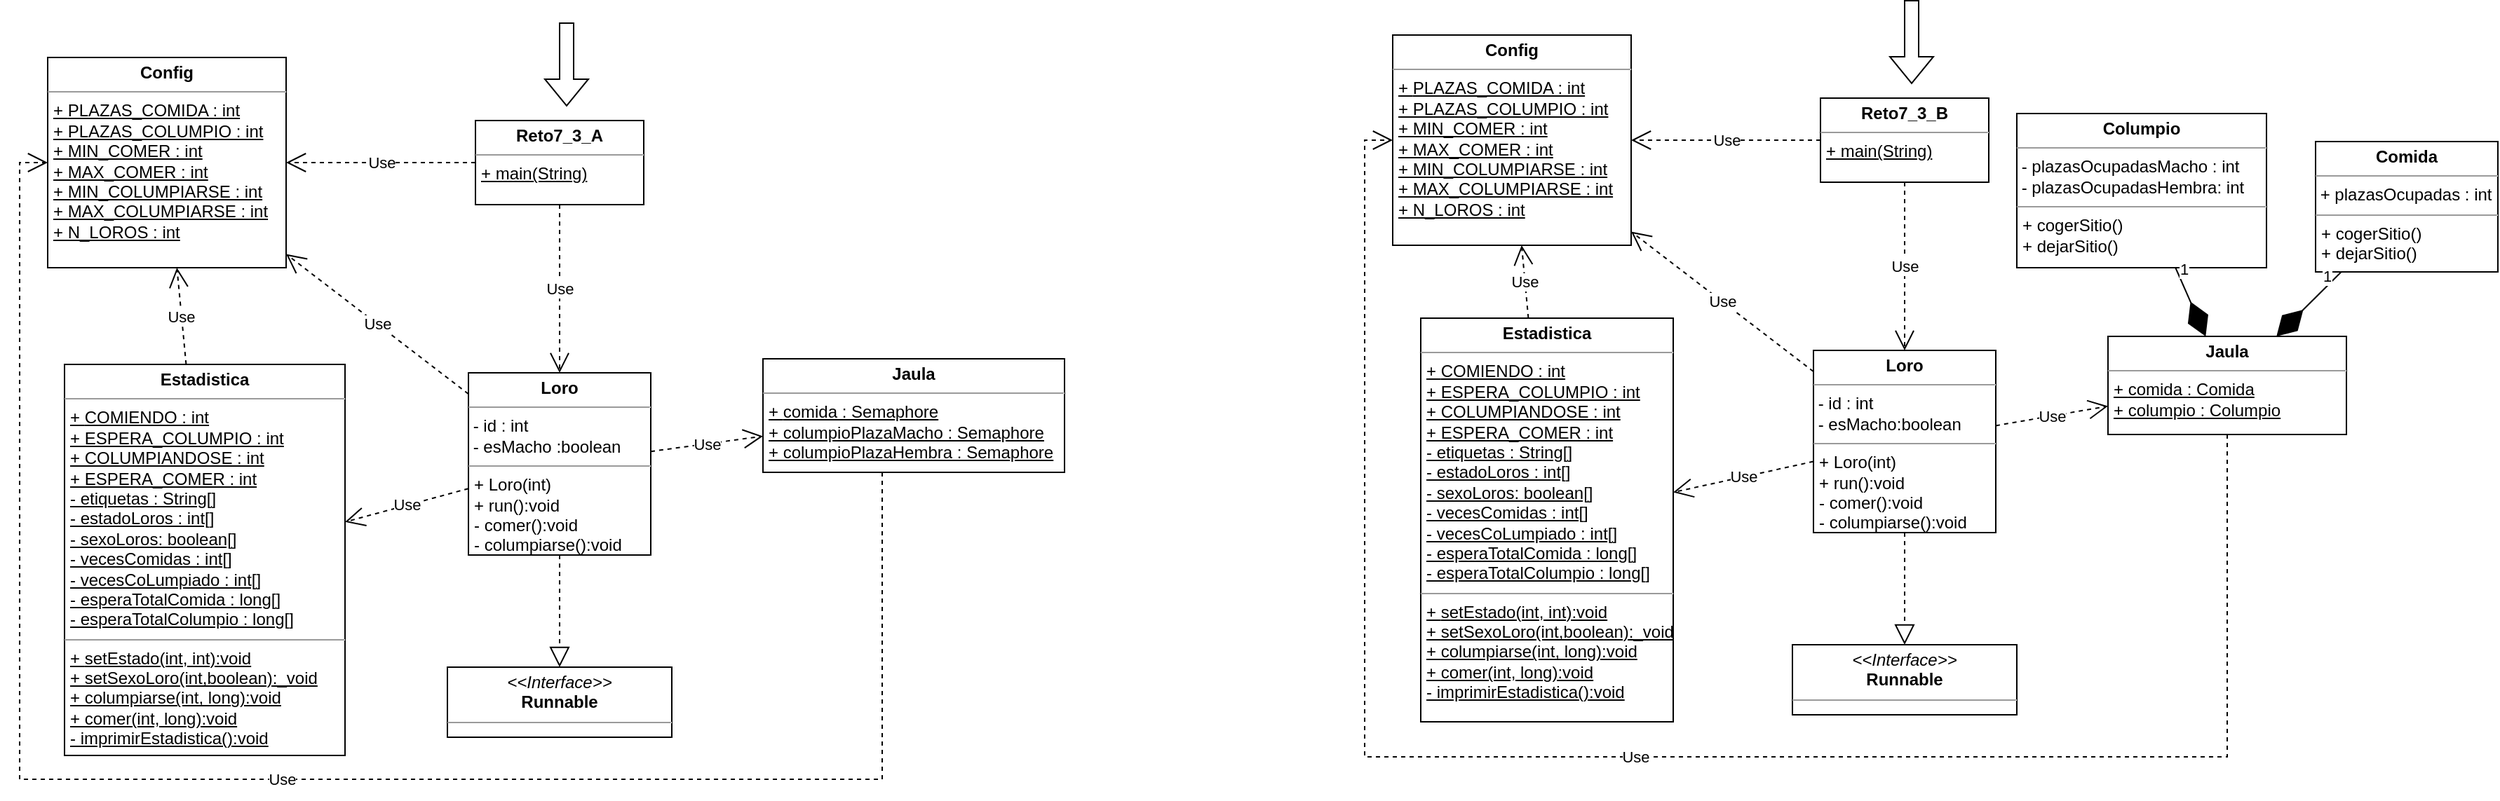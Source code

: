 <mxfile version="20.6.2" type="device"><diagram id="2ZSQ1blY6NNRDkUha-dZ" name="Página-1"><mxGraphModel dx="970" dy="570" grid="0" gridSize="10" guides="1" tooltips="1" connect="1" arrows="1" fold="1" page="1" pageScale="1" pageWidth="2000" pageHeight="1000" math="0" shadow="0"><root><mxCell id="0"/><mxCell id="1" parent="0"/><mxCell id="gJ6i8P8w3_PIvfI3VUCS-1" value="&lt;p style=&quot;margin:0px;margin-top:4px;text-align:center;&quot;&gt;&lt;b&gt;Config&lt;/b&gt;&lt;/p&gt;&lt;hr size=&quot;1&quot;&gt;&lt;p style=&quot;margin:0px;margin-left:4px;&quot;&gt;&lt;u&gt;+ &lt;span style=&quot;background-color: initial;&quot;&gt;PLAZAS_COMIDA : int&lt;/span&gt;&lt;/u&gt;&lt;/p&gt;&lt;p style=&quot;margin:0px;margin-left:4px;&quot;&gt;&lt;u&gt;+ PLAZAS_COLUMPIO : int&lt;/u&gt;&lt;/p&gt;&lt;p style=&quot;margin:0px;margin-left:4px;&quot;&gt;&lt;u&gt;+ MIN_COMER : int&lt;/u&gt;&lt;/p&gt;&lt;p style=&quot;margin:0px;margin-left:4px;&quot;&gt;&lt;u&gt;+ MAX_COMER : int&lt;/u&gt;&lt;/p&gt;&lt;p style=&quot;margin:0px;margin-left:4px;&quot;&gt;&lt;u&gt;+ MIN_COLUMPIARSE : int&lt;/u&gt;&lt;/p&gt;&lt;p style=&quot;margin:0px;margin-left:4px;&quot;&gt;&lt;u&gt;+ MAX_COLUMPIARSE : int&lt;/u&gt;&lt;/p&gt;&lt;p style=&quot;margin:0px;margin-left:4px;&quot;&gt;&lt;u&gt;+ N_LOROS : int&lt;/u&gt;&lt;/p&gt;" style="verticalAlign=top;align=left;overflow=fill;fontSize=12;fontFamily=Helvetica;html=1;" parent="1" vertex="1"><mxGeometry x="121" y="179" width="170" height="150" as="geometry"/></mxCell><mxCell id="gJ6i8P8w3_PIvfI3VUCS-2" value="&lt;p style=&quot;margin:0px;margin-top:4px;text-align:center;&quot;&gt;&lt;b&gt;Estadistica&lt;/b&gt;&lt;/p&gt;&lt;hr size=&quot;1&quot;&gt;&lt;p style=&quot;margin:0px;margin-left:4px;&quot;&gt;&lt;u&gt;+&amp;nbsp;&lt;span style=&quot;background-color: initial;&quot;&gt;COMIENDO : int&lt;/span&gt;&lt;/u&gt;&lt;/p&gt;&lt;p style=&quot;margin:0px;margin-left:4px;&quot;&gt;&lt;u&gt;+ ESPERA_COLUMPIO : int&lt;/u&gt;&lt;/p&gt;&lt;p style=&quot;margin:0px;margin-left:4px;&quot;&gt;&lt;u&gt;+ COLUMPIANDOSE : int&lt;/u&gt;&lt;/p&gt;&lt;p style=&quot;margin:0px;margin-left:4px;&quot;&gt;&lt;u&gt;+ ESPERA_COMER : int&lt;/u&gt;&lt;/p&gt;&lt;p style=&quot;margin:0px;margin-left:4px;&quot;&gt;&lt;u&gt;- etiquetas : String[]&lt;/u&gt;&lt;/p&gt;&lt;p style=&quot;margin:0px;margin-left:4px;&quot;&gt;&lt;u&gt;- estadoLoros : int[]&lt;/u&gt;&lt;/p&gt;&lt;p style=&quot;margin:0px;margin-left:4px;&quot;&gt;&lt;u&gt;- sexoLoros: boolean[]&lt;/u&gt;&lt;/p&gt;&lt;p style=&quot;margin:0px;margin-left:4px;&quot;&gt;&lt;u&gt;- vecesComidas : int[]&lt;/u&gt;&lt;/p&gt;&lt;p style=&quot;margin:0px;margin-left:4px;&quot;&gt;&lt;u&gt;- vecesCoLumpiado : int[]&lt;/u&gt;&lt;/p&gt;&lt;p style=&quot;margin:0px;margin-left:4px;&quot;&gt;&lt;u&gt;- esperaTotalComida : long[]&lt;/u&gt;&lt;/p&gt;&lt;p style=&quot;margin:0px;margin-left:4px;&quot;&gt;&lt;u&gt;- esperaTotalColumpio : long[]&lt;/u&gt;&lt;/p&gt;&lt;hr size=&quot;1&quot;&gt;&lt;p style=&quot;margin:0px;margin-left:4px;&quot;&gt;&lt;u&gt;+&amp;nbsp;&lt;span style=&quot;background-color: initial;&quot;&gt;setEstado(int, int):void&lt;/span&gt;&lt;/u&gt;&lt;/p&gt;&lt;p style=&quot;margin:0px;margin-left:4px;&quot;&gt;&lt;u&gt;&lt;span style=&quot;background-color: initial;&quot;&gt;+ setSexoLoro(int,boolean):_void&lt;/span&gt;&lt;/u&gt;&lt;/p&gt;&lt;p style=&quot;margin:0px;margin-left:4px;&quot;&gt;&lt;u&gt;+ columpiarse(int, long):void&lt;/u&gt;&lt;/p&gt;&lt;p style=&quot;margin:0px;margin-left:4px;&quot;&gt;&lt;u&gt;+ comer(int, long):void&lt;/u&gt;&lt;/p&gt;&lt;p style=&quot;margin:0px;margin-left:4px;&quot;&gt;&lt;u&gt;- imprimirEstadistica():void&lt;/u&gt;&lt;/p&gt;" style="verticalAlign=top;align=left;overflow=fill;fontSize=12;fontFamily=Helvetica;html=1;" parent="1" vertex="1"><mxGeometry x="133" y="398" width="200" height="279" as="geometry"/></mxCell><mxCell id="gJ6i8P8w3_PIvfI3VUCS-4" value="&lt;p style=&quot;margin:0px;margin-top:4px;text-align:center;&quot;&gt;&lt;b&gt;Jaula&lt;/b&gt;&lt;/p&gt;&lt;hr size=&quot;1&quot;&gt;&lt;p style=&quot;margin:0px;margin-left:4px;&quot;&gt;&lt;u&gt;+&amp;nbsp;&lt;/u&gt;&lt;span style=&quot;background-color: initial;&quot;&gt;&lt;u&gt;comida : Semaphore&lt;/u&gt;&lt;/span&gt;&lt;/p&gt;&lt;p style=&quot;margin:0px;margin-left:4px;&quot;&gt;&lt;u&gt;+ columpioPlazaMacho : Semaphore&lt;/u&gt;&lt;/p&gt;&lt;p style=&quot;margin:0px;margin-left:4px;&quot;&gt;&lt;u&gt;+ columpioPlazaHembra : Semaphore&lt;/u&gt;&lt;u&gt;&lt;br&gt;&lt;/u&gt;&lt;/p&gt;" style="verticalAlign=top;align=left;overflow=fill;fontSize=12;fontFamily=Helvetica;html=1;" parent="1" vertex="1"><mxGeometry x="631" y="394" width="215" height="81" as="geometry"/></mxCell><mxCell id="gJ6i8P8w3_PIvfI3VUCS-6" value="&lt;p style=&quot;margin:0px;margin-top:4px;text-align:center;&quot;&gt;&lt;b&gt;Loro&lt;/b&gt;&lt;/p&gt;&lt;hr size=&quot;1&quot;&gt;&lt;p style=&quot;margin:0px;margin-left:4px;&quot;&gt;&lt;/p&gt;&amp;nbsp;- id : int&lt;br&gt;&amp;nbsp;- esMacho :boolean&lt;br&gt;&lt;hr size=&quot;1&quot;&gt;&lt;p style=&quot;margin:0px;margin-left:4px;&quot;&gt;+&amp;nbsp;&lt;span style=&quot;background-color: initial;&quot;&gt;Loro(int)&lt;/span&gt;&lt;br&gt;&lt;/p&gt;&lt;p style=&quot;margin:0px;margin-left:4px;&quot;&gt;+ run():void&lt;/p&gt;&lt;p style=&quot;margin:0px;margin-left:4px;&quot;&gt;- comer():void&lt;/p&gt;&lt;p style=&quot;margin:0px;margin-left:4px;&quot;&gt;- columpiarse():void&lt;/p&gt;" style="verticalAlign=top;align=left;overflow=fill;fontSize=12;fontFamily=Helvetica;html=1;" parent="1" vertex="1"><mxGeometry x="421" y="404" width="130" height="130" as="geometry"/></mxCell><mxCell id="gJ6i8P8w3_PIvfI3VUCS-7" value="&lt;p style=&quot;margin:0px;margin-top:4px;text-align:center;&quot;&gt;&lt;b&gt;Reto7_3_A&lt;/b&gt;&lt;/p&gt;&lt;hr size=&quot;1&quot;&gt;&lt;p style=&quot;margin:0px;margin-left:4px;&quot;&gt;&lt;u&gt;+ main(String)&lt;/u&gt;&lt;br&gt;&lt;/p&gt;" style="verticalAlign=top;align=left;overflow=fill;fontSize=12;fontFamily=Helvetica;html=1;" parent="1" vertex="1"><mxGeometry x="426" y="224" width="120" height="60" as="geometry"/></mxCell><mxCell id="gJ6i8P8w3_PIvfI3VUCS-8" value="&lt;p style=&quot;margin:0px;margin-top:4px;text-align:center;&quot;&gt;&lt;i&gt;&amp;lt;&amp;lt;Interface&amp;gt;&amp;gt;&lt;/i&gt;&lt;br&gt;&lt;b&gt;Runnable&lt;/b&gt;&lt;/p&gt;&lt;hr size=&quot;1&quot;&gt;&lt;p style=&quot;margin:0px;margin-left:4px;&quot;&gt;&lt;br&gt;&lt;/p&gt;" style="verticalAlign=top;align=left;overflow=fill;fontSize=12;fontFamily=Helvetica;html=1;" parent="1" vertex="1"><mxGeometry x="406" y="614" width="160" height="50" as="geometry"/></mxCell><mxCell id="gJ6i8P8w3_PIvfI3VUCS-9" value="" style="endArrow=block;dashed=1;endFill=0;endSize=12;html=1;rounded=0;" parent="1" source="gJ6i8P8w3_PIvfI3VUCS-6" target="gJ6i8P8w3_PIvfI3VUCS-8" edge="1"><mxGeometry width="160" relative="1" as="geometry"><mxPoint x="371" y="484" as="sourcePoint"/><mxPoint x="531" y="484" as="targetPoint"/></mxGeometry></mxCell><mxCell id="gJ6i8P8w3_PIvfI3VUCS-10" value="Use" style="endArrow=open;endSize=12;dashed=1;html=1;rounded=0;" parent="1" source="gJ6i8P8w3_PIvfI3VUCS-7" target="gJ6i8P8w3_PIvfI3VUCS-6" edge="1"><mxGeometry width="160" relative="1" as="geometry"><mxPoint x="371" y="484" as="sourcePoint"/><mxPoint x="531" y="484" as="targetPoint"/></mxGeometry></mxCell><mxCell id="gJ6i8P8w3_PIvfI3VUCS-11" value="Use" style="endArrow=open;endSize=12;dashed=1;html=1;rounded=0;" parent="1" source="gJ6i8P8w3_PIvfI3VUCS-7" target="gJ6i8P8w3_PIvfI3VUCS-1" edge="1"><mxGeometry width="160" relative="1" as="geometry"><mxPoint x="496" y="294" as="sourcePoint"/><mxPoint x="496" y="414" as="targetPoint"/></mxGeometry></mxCell><mxCell id="gJ6i8P8w3_PIvfI3VUCS-12" value="Use" style="endArrow=open;endSize=12;dashed=1;html=1;rounded=0;" parent="1" source="gJ6i8P8w3_PIvfI3VUCS-6" target="gJ6i8P8w3_PIvfI3VUCS-1" edge="1"><mxGeometry width="160" relative="1" as="geometry"><mxPoint x="496" y="294" as="sourcePoint"/><mxPoint x="496" y="414" as="targetPoint"/></mxGeometry></mxCell><mxCell id="gJ6i8P8w3_PIvfI3VUCS-13" value="Use" style="endArrow=open;endSize=12;dashed=1;html=1;rounded=0;" parent="1" source="gJ6i8P8w3_PIvfI3VUCS-6" target="gJ6i8P8w3_PIvfI3VUCS-4" edge="1"><mxGeometry width="160" relative="1" as="geometry"><mxPoint x="431" y="417.095" as="sourcePoint"/><mxPoint x="364.75" y="354" as="targetPoint"/></mxGeometry></mxCell><mxCell id="gJ6i8P8w3_PIvfI3VUCS-14" value="Use" style="endArrow=open;endSize=12;dashed=1;html=1;rounded=0;" parent="1" source="gJ6i8P8w3_PIvfI3VUCS-6" target="gJ6i8P8w3_PIvfI3VUCS-2" edge="1"><mxGeometry width="160" relative="1" as="geometry"><mxPoint x="561" y="444.122" as="sourcePoint"/><mxPoint x="840.773" y="294" as="targetPoint"/></mxGeometry></mxCell><mxCell id="gJ6i8P8w3_PIvfI3VUCS-15" value="Use" style="endArrow=open;endSize=12;dashed=1;html=1;rounded=0;" parent="1" source="gJ6i8P8w3_PIvfI3VUCS-2" target="gJ6i8P8w3_PIvfI3VUCS-1" edge="1"><mxGeometry width="160" relative="1" as="geometry"><mxPoint x="431" y="494.476" as="sourcePoint"/><mxPoint x="271" y="532.571" as="targetPoint"/></mxGeometry></mxCell><mxCell id="gJ6i8P8w3_PIvfI3VUCS-16" value="Use" style="endArrow=open;endSize=12;dashed=1;html=1;rounded=0;edgeStyle=orthogonalEdgeStyle;" parent="1" source="gJ6i8P8w3_PIvfI3VUCS-4" target="gJ6i8P8w3_PIvfI3VUCS-1" edge="1"><mxGeometry width="160" relative="1" as="geometry"><mxPoint x="561" y="467.696" as="sourcePoint"/><mxPoint x="641" y="453.783" as="targetPoint"/><Array as="points"><mxPoint x="716" y="694"/><mxPoint x="101" y="694"/><mxPoint x="101" y="254"/></Array></mxGeometry></mxCell><mxCell id="gJ6i8P8w3_PIvfI3VUCS-17" value="" style="shape=flexArrow;endArrow=classic;html=1;rounded=0;" parent="1" edge="1"><mxGeometry width="50" height="50" relative="1" as="geometry"><mxPoint x="491" y="154" as="sourcePoint"/><mxPoint x="491" y="214" as="targetPoint"/></mxGeometry></mxCell><mxCell id="gJ6i8P8w3_PIvfI3VUCS-18" value="&lt;p style=&quot;margin:0px;margin-top:4px;text-align:center;&quot;&gt;&lt;b&gt;Config&lt;/b&gt;&lt;/p&gt;&lt;hr size=&quot;1&quot;&gt;&lt;p style=&quot;margin:0px;margin-left:4px;&quot;&gt;&lt;u&gt;+ &lt;span style=&quot;background-color: initial;&quot;&gt;PLAZAS_COMIDA : int&lt;/span&gt;&lt;/u&gt;&lt;/p&gt;&lt;p style=&quot;margin:0px;margin-left:4px;&quot;&gt;&lt;u&gt;+ PLAZAS_COLUMPIO : int&lt;/u&gt;&lt;/p&gt;&lt;p style=&quot;margin:0px;margin-left:4px;&quot;&gt;&lt;u&gt;+ MIN_COMER : int&lt;/u&gt;&lt;/p&gt;&lt;p style=&quot;margin:0px;margin-left:4px;&quot;&gt;&lt;u&gt;+ MAX_COMER : int&lt;/u&gt;&lt;/p&gt;&lt;p style=&quot;margin:0px;margin-left:4px;&quot;&gt;&lt;u&gt;+ MIN_COLUMPIARSE : int&lt;/u&gt;&lt;/p&gt;&lt;p style=&quot;margin:0px;margin-left:4px;&quot;&gt;&lt;u&gt;+ MAX_COLUMPIARSE : int&lt;/u&gt;&lt;/p&gt;&lt;p style=&quot;margin:0px;margin-left:4px;&quot;&gt;&lt;u&gt;+ N_LOROS : int&lt;/u&gt;&lt;/p&gt;" style="verticalAlign=top;align=left;overflow=fill;fontSize=12;fontFamily=Helvetica;html=1;" parent="1" vertex="1"><mxGeometry x="1080" y="163" width="170" height="150" as="geometry"/></mxCell><mxCell id="gJ6i8P8w3_PIvfI3VUCS-19" value="&lt;p style=&quot;margin:0px;margin-top:4px;text-align:center;&quot;&gt;&lt;b&gt;Estadistica&lt;/b&gt;&lt;/p&gt;&lt;hr size=&quot;1&quot;&gt;&lt;p style=&quot;margin:0px;margin-left:4px;&quot;&gt;&lt;u&gt;+&amp;nbsp;&lt;span style=&quot;background-color: initial;&quot;&gt;COMIENDO : int&lt;/span&gt;&lt;/u&gt;&lt;/p&gt;&lt;p style=&quot;margin:0px;margin-left:4px;&quot;&gt;&lt;u&gt;+ ESPERA_COLUMPIO : int&lt;/u&gt;&lt;/p&gt;&lt;p style=&quot;margin:0px;margin-left:4px;&quot;&gt;&lt;u&gt;+ COLUMPIANDOSE : int&lt;/u&gt;&lt;/p&gt;&lt;p style=&quot;margin:0px;margin-left:4px;&quot;&gt;&lt;u&gt;+ ESPERA_COMER : int&lt;/u&gt;&lt;/p&gt;&lt;p style=&quot;margin:0px;margin-left:4px;&quot;&gt;&lt;u&gt;- etiquetas : String[]&lt;/u&gt;&lt;/p&gt;&lt;p style=&quot;margin:0px;margin-left:4px;&quot;&gt;&lt;u&gt;- estadoLoros : int[]&lt;/u&gt;&lt;/p&gt;&lt;p style=&quot;margin: 0px 0px 0px 4px;&quot;&gt;&lt;u&gt;- sexoLoros: boolean[]&lt;/u&gt;&lt;/p&gt;&lt;p style=&quot;margin:0px;margin-left:4px;&quot;&gt;&lt;u&gt;- vecesComidas : int[]&lt;/u&gt;&lt;/p&gt;&lt;p style=&quot;margin:0px;margin-left:4px;&quot;&gt;&lt;u&gt;- vecesCoLumpiado : int[]&lt;/u&gt;&lt;/p&gt;&lt;p style=&quot;margin:0px;margin-left:4px;&quot;&gt;&lt;u&gt;- esperaTotalComida : long[]&lt;/u&gt;&lt;/p&gt;&lt;p style=&quot;margin:0px;margin-left:4px;&quot;&gt;&lt;u&gt;- esperaTotalColumpio : long[]&lt;/u&gt;&lt;/p&gt;&lt;hr size=&quot;1&quot;&gt;&lt;p style=&quot;margin:0px;margin-left:4px;&quot;&gt;&lt;u&gt;+&amp;nbsp;&lt;span style=&quot;background-color: initial;&quot;&gt;setEstado(int, int):void&lt;/span&gt;&lt;/u&gt;&lt;/p&gt;&lt;p style=&quot;margin: 0px 0px 0px 4px;&quot;&gt;&lt;u&gt;&lt;span style=&quot;background-color: initial;&quot;&gt;+ setSexoLoro(int,boolean):_void&lt;/span&gt;&lt;/u&gt;&lt;/p&gt;&lt;p style=&quot;margin:0px;margin-left:4px;&quot;&gt;&lt;u&gt;+ columpiarse(int, long):void&lt;/u&gt;&lt;/p&gt;&lt;p style=&quot;margin:0px;margin-left:4px;&quot;&gt;&lt;u&gt;+ comer(int, long):void&lt;/u&gt;&lt;/p&gt;&lt;p style=&quot;margin:0px;margin-left:4px;&quot;&gt;&lt;u&gt;- imprimirEstadistica():void&lt;/u&gt;&lt;/p&gt;" style="verticalAlign=top;align=left;overflow=fill;fontSize=12;fontFamily=Helvetica;html=1;" parent="1" vertex="1"><mxGeometry x="1100" y="365" width="180" height="288" as="geometry"/></mxCell><mxCell id="gJ6i8P8w3_PIvfI3VUCS-20" value="&lt;p style=&quot;margin:0px;margin-top:4px;text-align:center;&quot;&gt;&lt;b&gt;Jaula&lt;/b&gt;&lt;/p&gt;&lt;hr size=&quot;1&quot;&gt;&lt;p style=&quot;margin:0px;margin-left:4px;&quot;&gt;&lt;u&gt;+&amp;nbsp;&lt;/u&gt;&lt;span style=&quot;background-color: initial;&quot;&gt;&lt;u&gt;comida : Comida&lt;/u&gt;&lt;/span&gt;&lt;/p&gt;&lt;p style=&quot;margin:0px;margin-left:4px;&quot;&gt;&lt;u&gt;+ columpio : Columpio&lt;/u&gt;&lt;/p&gt;" style="verticalAlign=top;align=left;overflow=fill;fontSize=12;fontFamily=Helvetica;html=1;" parent="1" vertex="1"><mxGeometry x="1590" y="378" width="170" height="70" as="geometry"/></mxCell><mxCell id="gJ6i8P8w3_PIvfI3VUCS-21" value="&lt;p style=&quot;margin:0px;margin-top:4px;text-align:center;&quot;&gt;&lt;b&gt;Loro&lt;/b&gt;&lt;/p&gt;&lt;hr size=&quot;1&quot;&gt;&lt;p style=&quot;margin:0px;margin-left:4px;&quot;&gt;&lt;/p&gt;&amp;nbsp;- id : int&lt;br&gt;&amp;nbsp;- esMacho:boolean&lt;br&gt;&lt;hr size=&quot;1&quot;&gt;&lt;p style=&quot;margin:0px;margin-left:4px;&quot;&gt;+&amp;nbsp;&lt;span style=&quot;background-color: initial;&quot;&gt;Loro(int)&lt;/span&gt;&lt;br&gt;&lt;/p&gt;&lt;p style=&quot;margin:0px;margin-left:4px;&quot;&gt;+ run():void&lt;/p&gt;&lt;p style=&quot;margin:0px;margin-left:4px;&quot;&gt;- comer():void&lt;/p&gt;&lt;p style=&quot;margin:0px;margin-left:4px;&quot;&gt;- columpiarse():void&lt;/p&gt;" style="verticalAlign=top;align=left;overflow=fill;fontSize=12;fontFamily=Helvetica;html=1;" parent="1" vertex="1"><mxGeometry x="1380" y="388" width="130" height="130" as="geometry"/></mxCell><mxCell id="gJ6i8P8w3_PIvfI3VUCS-22" value="&lt;p style=&quot;margin:0px;margin-top:4px;text-align:center;&quot;&gt;&lt;b&gt;Reto7_3_B&lt;/b&gt;&lt;/p&gt;&lt;hr size=&quot;1&quot;&gt;&lt;p style=&quot;margin:0px;margin-left:4px;&quot;&gt;&lt;u&gt;+ main(String)&lt;/u&gt;&lt;br&gt;&lt;/p&gt;" style="verticalAlign=top;align=left;overflow=fill;fontSize=12;fontFamily=Helvetica;html=1;" parent="1" vertex="1"><mxGeometry x="1385" y="208" width="120" height="60" as="geometry"/></mxCell><mxCell id="gJ6i8P8w3_PIvfI3VUCS-23" value="&lt;p style=&quot;margin:0px;margin-top:4px;text-align:center;&quot;&gt;&lt;i&gt;&amp;lt;&amp;lt;Interface&amp;gt;&amp;gt;&lt;/i&gt;&lt;br&gt;&lt;b&gt;Runnable&lt;/b&gt;&lt;/p&gt;&lt;hr size=&quot;1&quot;&gt;&lt;p style=&quot;margin:0px;margin-left:4px;&quot;&gt;&lt;br&gt;&lt;/p&gt;" style="verticalAlign=top;align=left;overflow=fill;fontSize=12;fontFamily=Helvetica;html=1;" parent="1" vertex="1"><mxGeometry x="1365" y="598" width="160" height="50" as="geometry"/></mxCell><mxCell id="gJ6i8P8w3_PIvfI3VUCS-24" value="" style="endArrow=block;dashed=1;endFill=0;endSize=12;html=1;rounded=0;" parent="1" source="gJ6i8P8w3_PIvfI3VUCS-21" target="gJ6i8P8w3_PIvfI3VUCS-23" edge="1"><mxGeometry width="160" relative="1" as="geometry"><mxPoint x="1330" y="468" as="sourcePoint"/><mxPoint x="1490" y="468" as="targetPoint"/></mxGeometry></mxCell><mxCell id="gJ6i8P8w3_PIvfI3VUCS-25" value="Use" style="endArrow=open;endSize=12;dashed=1;html=1;rounded=0;" parent="1" source="gJ6i8P8w3_PIvfI3VUCS-22" target="gJ6i8P8w3_PIvfI3VUCS-21" edge="1"><mxGeometry width="160" relative="1" as="geometry"><mxPoint x="1330" y="468" as="sourcePoint"/><mxPoint x="1490" y="468" as="targetPoint"/></mxGeometry></mxCell><mxCell id="gJ6i8P8w3_PIvfI3VUCS-26" value="Use" style="endArrow=open;endSize=12;dashed=1;html=1;rounded=0;" parent="1" source="gJ6i8P8w3_PIvfI3VUCS-22" target="gJ6i8P8w3_PIvfI3VUCS-18" edge="1"><mxGeometry width="160" relative="1" as="geometry"><mxPoint x="1455" y="278" as="sourcePoint"/><mxPoint x="1455" y="398" as="targetPoint"/></mxGeometry></mxCell><mxCell id="gJ6i8P8w3_PIvfI3VUCS-27" value="Use" style="endArrow=open;endSize=12;dashed=1;html=1;rounded=0;" parent="1" source="gJ6i8P8w3_PIvfI3VUCS-21" target="gJ6i8P8w3_PIvfI3VUCS-18" edge="1"><mxGeometry width="160" relative="1" as="geometry"><mxPoint x="1455" y="278" as="sourcePoint"/><mxPoint x="1455" y="398" as="targetPoint"/></mxGeometry></mxCell><mxCell id="gJ6i8P8w3_PIvfI3VUCS-28" value="Use" style="endArrow=open;endSize=12;dashed=1;html=1;rounded=0;" parent="1" source="gJ6i8P8w3_PIvfI3VUCS-21" target="gJ6i8P8w3_PIvfI3VUCS-20" edge="1"><mxGeometry width="160" relative="1" as="geometry"><mxPoint x="1390" y="401.095" as="sourcePoint"/><mxPoint x="1323.75" y="338" as="targetPoint"/></mxGeometry></mxCell><mxCell id="gJ6i8P8w3_PIvfI3VUCS-29" value="Use" style="endArrow=open;endSize=12;dashed=1;html=1;rounded=0;" parent="1" source="gJ6i8P8w3_PIvfI3VUCS-21" target="gJ6i8P8w3_PIvfI3VUCS-19" edge="1"><mxGeometry width="160" relative="1" as="geometry"><mxPoint x="1520" y="428.122" as="sourcePoint"/><mxPoint x="1799.773" y="278" as="targetPoint"/></mxGeometry></mxCell><mxCell id="gJ6i8P8w3_PIvfI3VUCS-30" value="Use" style="endArrow=open;endSize=12;dashed=1;html=1;rounded=0;" parent="1" source="gJ6i8P8w3_PIvfI3VUCS-19" target="gJ6i8P8w3_PIvfI3VUCS-18" edge="1"><mxGeometry width="160" relative="1" as="geometry"><mxPoint x="1390" y="478.476" as="sourcePoint"/><mxPoint x="1230" y="516.571" as="targetPoint"/></mxGeometry></mxCell><mxCell id="gJ6i8P8w3_PIvfI3VUCS-31" value="Use" style="endArrow=open;endSize=12;dashed=1;html=1;rounded=0;edgeStyle=orthogonalEdgeStyle;" parent="1" source="gJ6i8P8w3_PIvfI3VUCS-20" target="gJ6i8P8w3_PIvfI3VUCS-18" edge="1"><mxGeometry width="160" relative="1" as="geometry"><mxPoint x="1520" y="451.696" as="sourcePoint"/><mxPoint x="1600" y="437.783" as="targetPoint"/><Array as="points"><mxPoint x="1675" y="678"/><mxPoint x="1060" y="678"/><mxPoint x="1060" y="238"/></Array></mxGeometry></mxCell><mxCell id="gJ6i8P8w3_PIvfI3VUCS-32" value="" style="shape=flexArrow;endArrow=classic;html=1;rounded=0;" parent="1" edge="1"><mxGeometry width="50" height="50" relative="1" as="geometry"><mxPoint x="1450" y="138" as="sourcePoint"/><mxPoint x="1450" y="198" as="targetPoint"/></mxGeometry></mxCell><mxCell id="gJ6i8P8w3_PIvfI3VUCS-33" value="&lt;p style=&quot;margin:0px;margin-top:4px;text-align:center;&quot;&gt;&lt;b&gt;Columpio&lt;/b&gt;&lt;/p&gt;&lt;hr size=&quot;1&quot;&gt;&lt;p style=&quot;margin:0px;margin-left:4px;&quot;&gt;&lt;/p&gt;&amp;nbsp;- plazasOcupadasMacho : int&lt;br&gt;&amp;nbsp;- plazasOcupadasHembra: int&lt;br&gt;&lt;hr size=&quot;1&quot;&gt;&lt;p style=&quot;margin:0px;margin-left:4px;&quot;&gt;+&amp;nbsp;&lt;span style=&quot;background-color: initial;&quot;&gt;cogerSitio()&lt;/span&gt;&lt;br&gt;&lt;/p&gt;&lt;p style=&quot;margin:0px;margin-left:4px;&quot;&gt;+ dejarSitio()&lt;/p&gt;" style="verticalAlign=top;align=left;overflow=fill;fontSize=12;fontFamily=Helvetica;html=1;" parent="1" vertex="1"><mxGeometry x="1525" y="219" width="178" height="110" as="geometry"/></mxCell><mxCell id="gJ6i8P8w3_PIvfI3VUCS-34" value="" style="endArrow=diamondThin;endFill=1;endSize=24;html=1;rounded=0;" parent="1" source="gJ6i8P8w3_PIvfI3VUCS-33" target="gJ6i8P8w3_PIvfI3VUCS-20" edge="1"><mxGeometry width="160" relative="1" as="geometry"><mxPoint x="1506" y="415" as="sourcePoint"/><mxPoint x="1666" y="415" as="targetPoint"/></mxGeometry></mxCell><mxCell id="gJ6i8P8w3_PIvfI3VUCS-38" value="1" style="edgeLabel;html=1;align=center;verticalAlign=middle;resizable=0;points=[];" parent="gJ6i8P8w3_PIvfI3VUCS-34" vertex="1" connectable="0"><mxGeometry x="-0.539" y="2" relative="1" as="geometry"><mxPoint x="-1" y="-10" as="offset"/></mxGeometry></mxCell><mxCell id="gJ6i8P8w3_PIvfI3VUCS-35" value="&lt;p style=&quot;margin:0px;margin-top:4px;text-align:center;&quot;&gt;&lt;b&gt;Comida&lt;/b&gt;&lt;/p&gt;&lt;hr size=&quot;1&quot;&gt;&lt;p style=&quot;margin:0px;margin-left:4px;&quot;&gt;&lt;/p&gt;&amp;nbsp;+ plazasOcupadas : int&lt;br&gt;&lt;hr size=&quot;1&quot;&gt;&lt;p style=&quot;margin:0px;margin-left:4px;&quot;&gt;+&amp;nbsp;&lt;span style=&quot;background-color: initial;&quot;&gt;cogerSitio()&lt;/span&gt;&lt;br&gt;&lt;/p&gt;&lt;p style=&quot;margin:0px;margin-left:4px;&quot;&gt;+ dejarSitio()&lt;/p&gt;" style="verticalAlign=top;align=left;overflow=fill;fontSize=12;fontFamily=Helvetica;html=1;" parent="1" vertex="1"><mxGeometry x="1738" y="239" width="130" height="93" as="geometry"/></mxCell><mxCell id="gJ6i8P8w3_PIvfI3VUCS-36" value="" style="endArrow=diamondThin;endFill=1;endSize=24;html=1;rounded=0;" parent="1" source="gJ6i8P8w3_PIvfI3VUCS-35" target="gJ6i8P8w3_PIvfI3VUCS-20" edge="1"><mxGeometry width="160" relative="1" as="geometry"><mxPoint x="1829" y="382.694" as="sourcePoint"/><mxPoint x="1770" y="399.208" as="targetPoint"/></mxGeometry></mxCell><mxCell id="gJ6i8P8w3_PIvfI3VUCS-37" value="1" style="edgeLabel;html=1;align=center;verticalAlign=middle;resizable=0;points=[];" parent="gJ6i8P8w3_PIvfI3VUCS-36" vertex="1" connectable="0"><mxGeometry x="-0.523" y="-1" relative="1" as="geometry"><mxPoint x="1" y="-7" as="offset"/></mxGeometry></mxCell></root></mxGraphModel></diagram></mxfile>